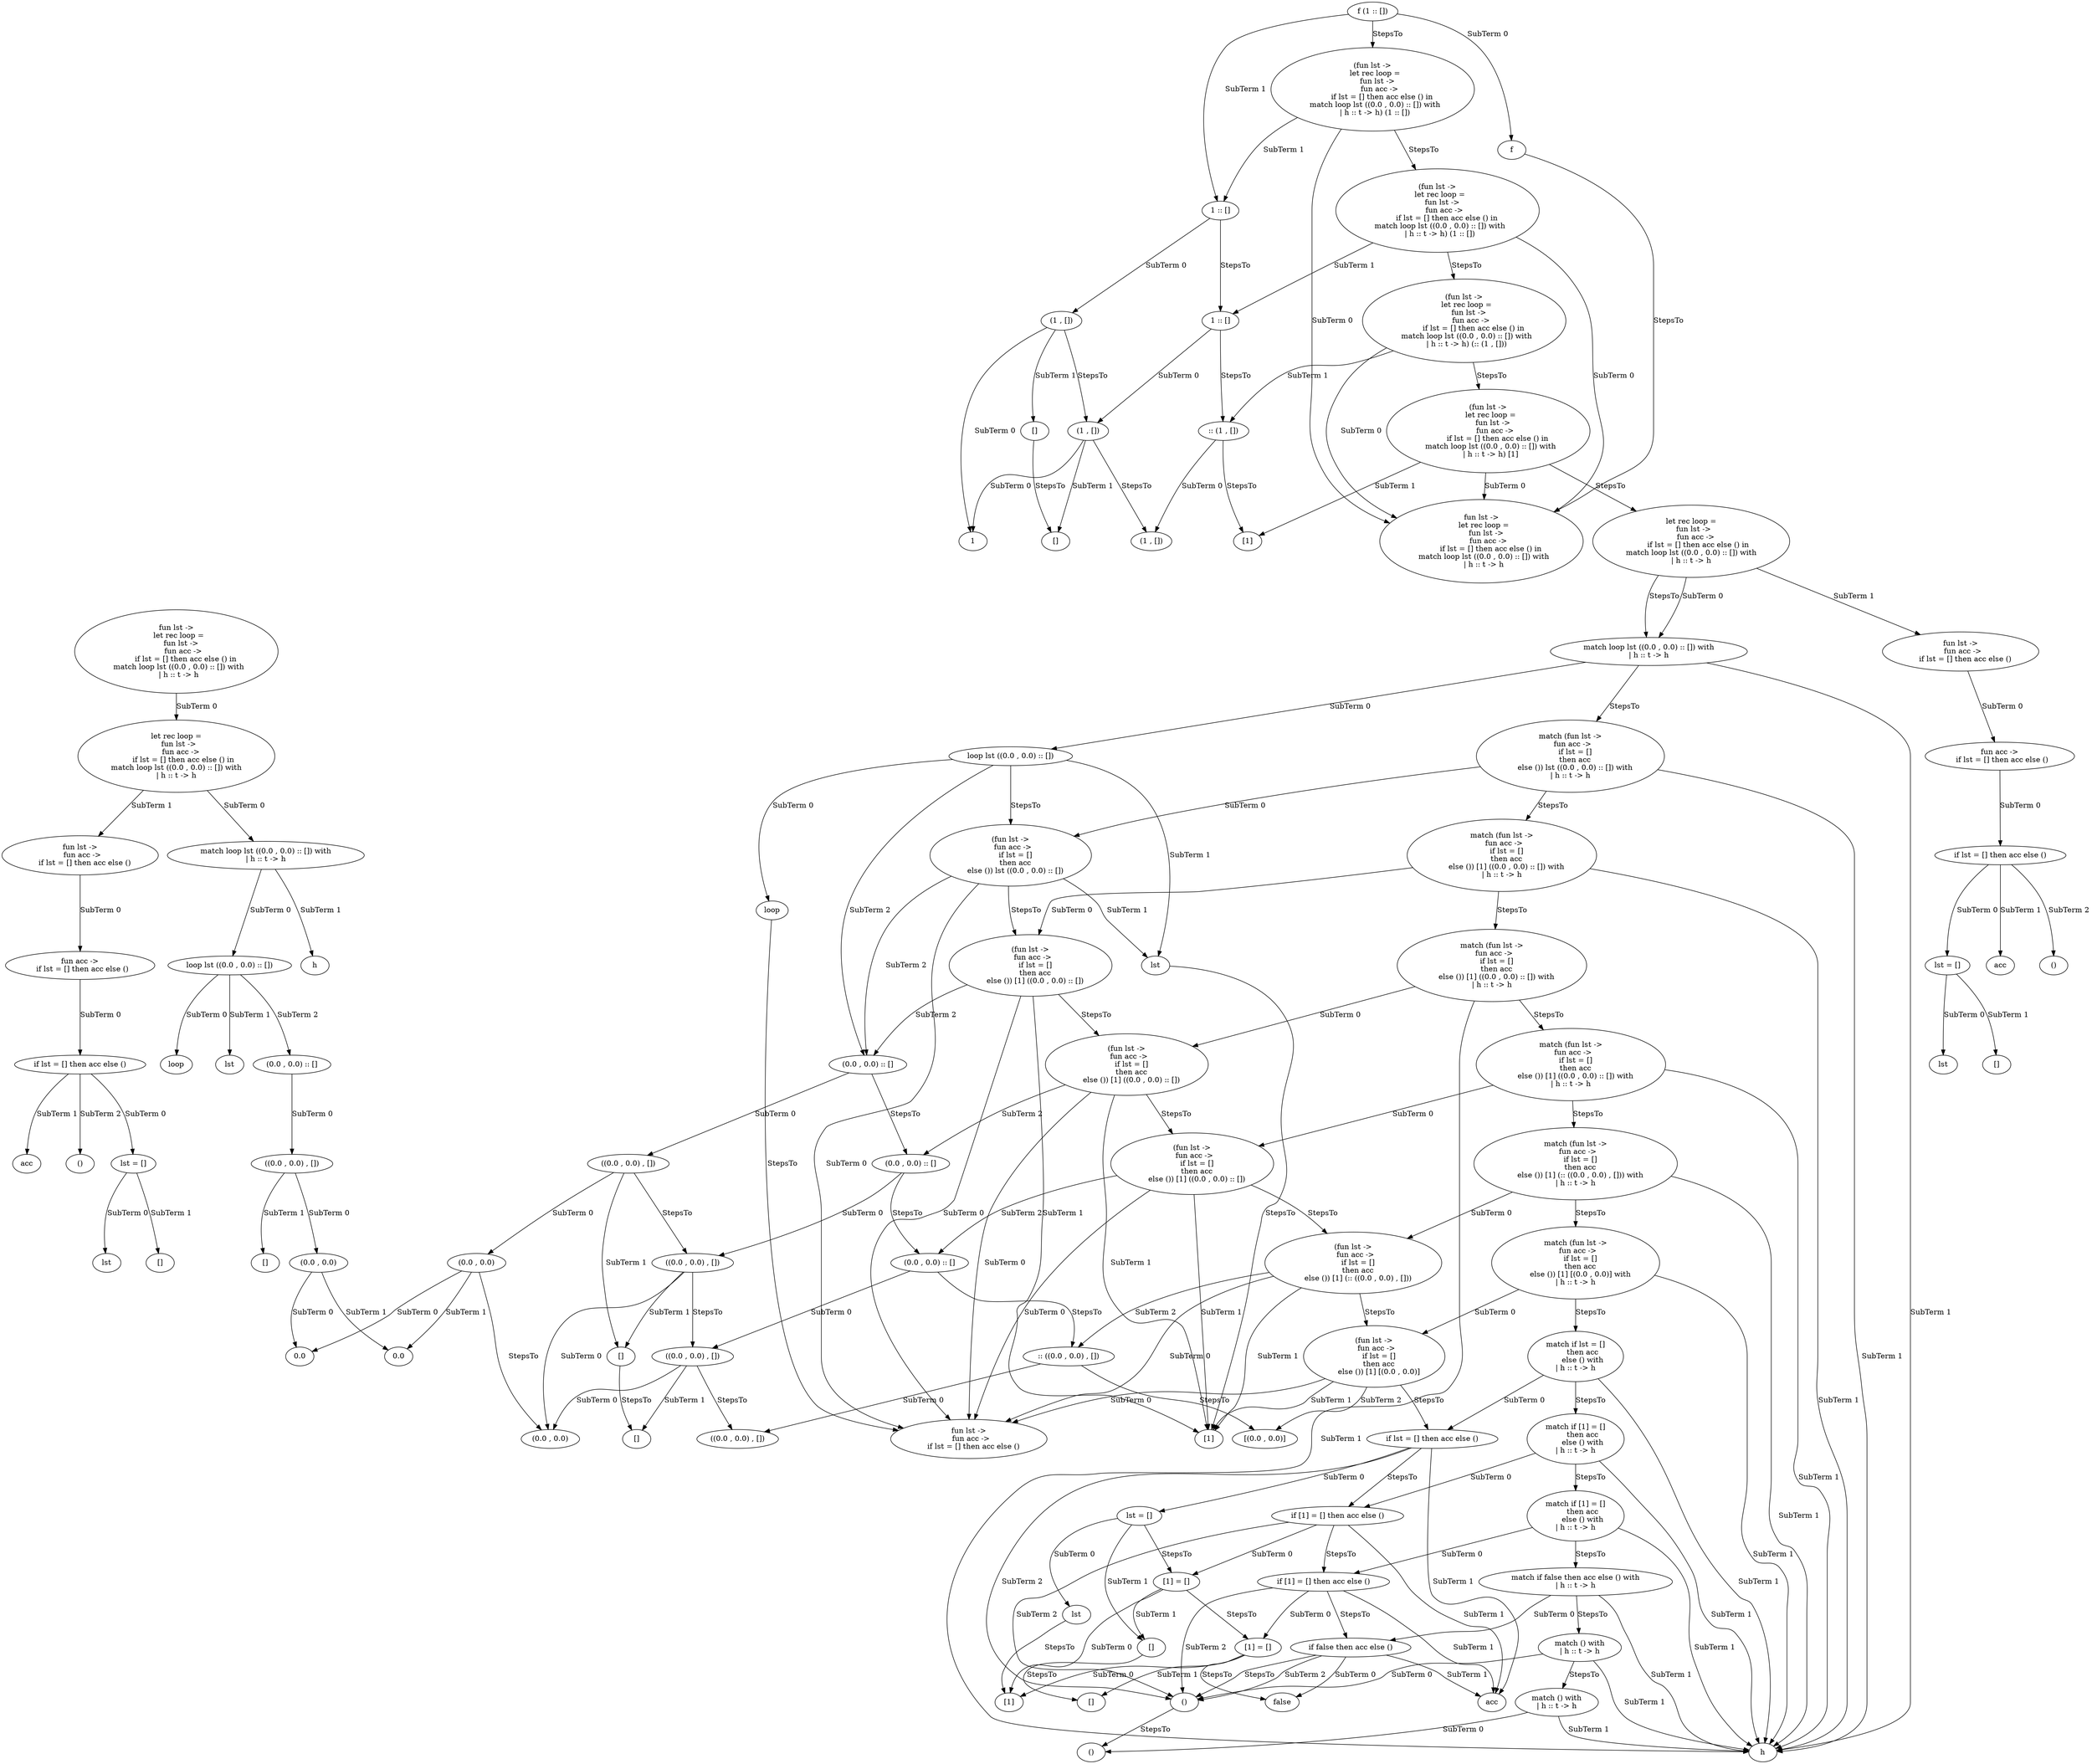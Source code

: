 digraph G {
u47[label="lst"];
u48[label="[]"];
u49[label="lst = []"];
u50[label="acc"];
u51[label="()"];
u52[label="if lst = [] then acc else ()"];
u53[label="fun acc ->\n  if lst = [] then acc else ()"];
u54[label="(0.0 , 0.0)"];
u55[label="[]"];
u56[label="((0.0 , 0.0) , [])"];
u57[label="loop"];
u58[label="lst"];
u59[label="(0.0 , 0.0) :: []"];
u60[label="loop lst ((0.0 , 0.0) :: [])"];
u61[label="h"];
u62[label="match loop lst ((0.0 , 0.0) :: []) with\n| h :: t -> h"];
u63[label="fun lst ->\n  fun acc ->\n    if lst = [] then acc else ()"];
u64[label="let rec loop =\n  fun lst ->\n    fun acc ->\n      if lst = [] then acc else () in\nmatch loop lst ((0.0 , 0.0) :: []) with\n| h :: t -> h"];
u65[label="fun lst ->\n  let rec loop =\n    fun lst ->\n      fun acc ->\n        if lst = [] then acc else () in\n  match loop lst ((0.0 , 0.0) :: []) with\n  | h :: t -> h"];
u66[label="f"];
u67[label="f (1 :: [])"];
u68[label="[]"];
u69[label="(1 , [])"];
u70[label="1"];
u71[label="[]"];
u72[label="1 :: []"];
u73[label="(fun lst ->\n  let rec loop =\n    fun lst ->\n      fun acc ->\n        if lst = [] then acc else () in\n  match loop lst ((0.0 , 0.0) :: []) with\n  | h :: t -> h) (1 :: [])"];
u74[label="(1 , [])"];
u75[label="1 :: []"];
u76[label="(1 , [])"];
u77[label="(fun lst ->\n  let rec loop =\n    fun lst ->\n      fun acc ->\n        if lst = [] then acc else () in\n  match loop lst ((0.0 , 0.0) :: []) with\n  | h :: t -> h) (1 :: [])"];
u78[label=":: (1 , [])"];
u79[label="(fun lst ->\n  let rec loop =\n    fun lst ->\n      fun acc ->\n        if lst = [] then acc else () in\n  match loop lst ((0.0 , 0.0) :: []) with\n  | h :: t -> h) (:: (1 , []))"];
u80[label="fun lst ->\n  let rec loop =\n    fun lst ->\n      fun acc ->\n        if lst = [] then acc else () in\n  match loop lst ((0.0 , 0.0) :: []) with\n  | h :: t -> h"];
u81[label="[1]"];
u82[label="lst"];
u83[label="[]"];
u84[label="lst = []"];
u85[label="acc"];
u86[label="()"];
u87[label="if lst = [] then acc else ()"];
u88[label="fun acc ->\n  if lst = [] then acc else ()"];
u89[label="0.0"];
u90[label="0.0"];
u91[label="(fun lst ->\n  let rec loop =\n    fun lst ->\n      fun acc ->\n        if lst = [] then acc else () in\n  match loop lst ((0.0 , 0.0) :: []) with\n  | h :: t -> h) [1]"];
u92[label="fun lst ->\n  fun acc ->\n    if lst = [] then acc else ()"];
u93[label="let rec loop =\n  fun lst ->\n    fun acc ->\n      if lst = [] then acc else () in\nmatch loop lst ((0.0 , 0.0) :: []) with\n| h :: t -> h"];
u94[label="loop"];
u95[label="loop lst ((0.0 , 0.0) :: [])"];
u96[label="match loop lst ((0.0 , 0.0) :: []) with\n| h :: t -> h"];
u97[label="lst"];
u98[label="(fun lst ->\n  fun acc ->\n    if lst = []\n    then acc\n    else ()) lst ((0.0 , 0.0) :: [])"];
u99[label="match (fun lst ->\n  fun acc ->\n    if lst = []\n    then acc\n    else ()) lst ((0.0 , 0.0) :: []) with\n| h :: t -> h"];
u100[label="(0.0 , 0.0)"];
u101[label="((0.0 , 0.0) , [])"];
u102[label="(0.0 , 0.0) :: []"];
u103[label="(fun lst ->\n  fun acc ->\n    if lst = []\n    then acc\n    else ()) [1] ((0.0 , 0.0) :: [])"];
u104[label="match (fun lst ->\n  fun acc ->\n    if lst = []\n    then acc\n    else ()) [1] ((0.0 , 0.0) :: []) with\n| h :: t -> h"];
u105[label="[]"];
u106[label="((0.0 , 0.0) , [])"];
u107[label="(0.0 , 0.0)"];
u108[label="[]"];
u109[label="(0.0 , 0.0) :: []"];
u110[label="(fun lst ->\n  fun acc ->\n    if lst = []\n    then acc\n    else ()) [1] ((0.0 , 0.0) :: [])"];
u111[label="match (fun lst ->\n  fun acc ->\n    if lst = []\n    then acc\n    else ()) [1] ((0.0 , 0.0) :: []) with\n| h :: t -> h"];
u112[label="((0.0 , 0.0) , [])"];
u113[label="(0.0 , 0.0) :: []"];
u114[label="((0.0 , 0.0) , [])"];
u115[label="(fun lst ->\n  fun acc ->\n    if lst = []\n    then acc\n    else ()) [1] ((0.0 , 0.0) :: [])"];
u116[label="match (fun lst ->\n  fun acc ->\n    if lst = []\n    then acc\n    else ()) [1] ((0.0 , 0.0) :: []) with\n| h :: t -> h"];
u117[label=":: ((0.0 , 0.0) , [])"];
u118[label="(fun lst ->\n  fun acc ->\n    if lst = []\n    then acc\n    else ()) [1] (:: ((0.0 , 0.0) , []))"];
u119[label="fun lst ->\n  fun acc ->\n    if lst = [] then acc else ()"];
u120[label="[1]"];
u121[label="[(0.0 , 0.0)]"];
u122[label="match (fun lst ->\n  fun acc ->\n    if lst = []\n    then acc\n    else ()) [1] (:: ((0.0 , 0.0) , [])) with\n| h :: t -> h"];
u123[label="(fun lst ->\n  fun acc ->\n    if lst = []\n    then acc\n    else ()) [1] [(0.0 , 0.0)]"];
u124[label="match (fun lst ->\n  fun acc ->\n    if lst = []\n    then acc\n    else ()) [1] [(0.0 , 0.0)] with\n| h :: t -> h"];
u125[label="lst"];
u126[label="lst = []"];
u127[label="if lst = [] then acc else ()"];
u128[label="match if lst = []\n      then acc\n      else () with\n| h :: t -> h"];
u129[label="[]"];
u130[label="[1] = []"];
u131[label="[1]"];
u132[label="[]"];
u133[label="if [1] = [] then acc else ()"];
u134[label="match if [1] = []\n      then acc\n      else () with\n| h :: t -> h"];
u135[label="[1] = []"];
u136[label="if [1] = [] then acc else ()"];
u137[label="false"];
u138[label="acc"];
u139[label="match if [1] = []\n      then acc\n      else () with\n| h :: t -> h"];
u140[label="if false then acc else ()"];
u141[label="match if false then acc else () with\n| h :: t -> h"];
u142[label="()"];
u143[label="match () with\n| h :: t -> h"];
u144[label="()"];
u145[label="h"];
u146[label="match () with\n| h :: t -> h"];
u49 -> u47[label="SubTerm 0"];
u49 -> u48[label="SubTerm 1"];
u52 -> u49[label="SubTerm 0"];
u52 -> u50[label="SubTerm 1"];
u52 -> u51[label="SubTerm 2"];
u53 -> u52[label="SubTerm 0"];
u54 -> u89[label="SubTerm 0"];
u54 -> u90[label="SubTerm 1"];
u56 -> u54[label="SubTerm 0"];
u56 -> u55[label="SubTerm 1"];
u59 -> u56[label="SubTerm 0"];
u60 -> u57[label="SubTerm 0"];
u60 -> u58[label="SubTerm 1"];
u60 -> u59[label="SubTerm 2"];
u62 -> u60[label="SubTerm 0"];
u62 -> u61[label="SubTerm 1"];
u63 -> u53[label="SubTerm 0"];
u64 -> u62[label="SubTerm 0"];
u64 -> u63[label="SubTerm 1"];
u65 -> u64[label="SubTerm 0"];
u66 -> u80[label="StepsTo"];
u67 -> u66[label="SubTerm 0"];
u67 -> u72[label="SubTerm 1"];
u67 -> u73[label="StepsTo"];
u68 -> u71[label="StepsTo"];
u69 -> u68[label="SubTerm 1"];
u69 -> u70[label="SubTerm 0"];
u69 -> u74[label="StepsTo"];
u72 -> u69[label="SubTerm 0"];
u72 -> u75[label="StepsTo"];
u73 -> u72[label="SubTerm 1"];
u73 -> u77[label="StepsTo"];
u73 -> u80[label="SubTerm 0"];
u74 -> u70[label="SubTerm 0"];
u74 -> u71[label="SubTerm 1"];
u74 -> u76[label="StepsTo"];
u75 -> u74[label="SubTerm 0"];
u75 -> u78[label="StepsTo"];
u77 -> u75[label="SubTerm 1"];
u77 -> u79[label="StepsTo"];
u77 -> u80[label="SubTerm 0"];
u78 -> u76[label="SubTerm 0"];
u78 -> u81[label="StepsTo"];
u79 -> u78[label="SubTerm 1"];
u79 -> u80[label="SubTerm 0"];
u79 -> u91[label="StepsTo"];
u84 -> u82[label="SubTerm 0"];
u84 -> u83[label="SubTerm 1"];
u87 -> u84[label="SubTerm 0"];
u87 -> u85[label="SubTerm 1"];
u87 -> u86[label="SubTerm 2"];
u88 -> u87[label="SubTerm 0"];
u91 -> u80[label="SubTerm 0"];
u91 -> u81[label="SubTerm 1"];
u91 -> u93[label="StepsTo"];
u92 -> u88[label="SubTerm 0"];
u93 -> u92[label="SubTerm 1"];
u93 -> u96[label="StepsTo"];
u93 -> u96[label="SubTerm 0"];
u94 -> u119[label="StepsTo"];
u95 -> u94[label="SubTerm 0"];
u95 -> u97[label="SubTerm 1"];
u95 -> u98[label="StepsTo"];
u95 -> u102[label="SubTerm 2"];
u96 -> u95[label="SubTerm 0"];
u96 -> u99[label="StepsTo"];
u96 -> u145[label="SubTerm 1"];
u97 -> u120[label="StepsTo"];
u98 -> u97[label="SubTerm 1"];
u98 -> u102[label="SubTerm 2"];
u98 -> u103[label="StepsTo"];
u98 -> u119[label="SubTerm 0"];
u99 -> u98[label="SubTerm 0"];
u99 -> u104[label="StepsTo"];
u99 -> u145[label="SubTerm 1"];
u100 -> u89[label="SubTerm 0"];
u100 -> u90[label="SubTerm 1"];
u100 -> u107[label="StepsTo"];
u101 -> u100[label="SubTerm 0"];
u101 -> u105[label="SubTerm 1"];
u101 -> u106[label="StepsTo"];
u102 -> u101[label="SubTerm 0"];
u102 -> u109[label="StepsTo"];
u103 -> u102[label="SubTerm 2"];
u103 -> u110[label="StepsTo"];
u103 -> u119[label="SubTerm 0"];
u103 -> u120[label="SubTerm 1"];
u104 -> u103[label="SubTerm 0"];
u104 -> u111[label="StepsTo"];
u104 -> u145[label="SubTerm 1"];
u105 -> u108[label="StepsTo"];
u106 -> u105[label="SubTerm 1"];
u106 -> u107[label="SubTerm 0"];
u106 -> u112[label="StepsTo"];
u109 -> u106[label="SubTerm 0"];
u109 -> u113[label="StepsTo"];
u110 -> u109[label="SubTerm 2"];
u110 -> u115[label="StepsTo"];
u110 -> u119[label="SubTerm 0"];
u110 -> u120[label="SubTerm 1"];
u111 -> u110[label="SubTerm 0"];
u111 -> u116[label="StepsTo"];
u111 -> u145[label="SubTerm 1"];
u112 -> u107[label="SubTerm 0"];
u112 -> u108[label="SubTerm 1"];
u112 -> u114[label="StepsTo"];
u113 -> u112[label="SubTerm 0"];
u113 -> u117[label="StepsTo"];
u115 -> u113[label="SubTerm 2"];
u115 -> u118[label="StepsTo"];
u115 -> u119[label="SubTerm 0"];
u115 -> u120[label="SubTerm 1"];
u116 -> u115[label="SubTerm 0"];
u116 -> u122[label="StepsTo"];
u116 -> u145[label="SubTerm 1"];
u117 -> u114[label="SubTerm 0"];
u117 -> u121[label="StepsTo"];
u118 -> u117[label="SubTerm 2"];
u118 -> u119[label="SubTerm 0"];
u118 -> u120[label="SubTerm 1"];
u118 -> u123[label="StepsTo"];
u122 -> u118[label="SubTerm 0"];
u122 -> u124[label="StepsTo"];
u122 -> u145[label="SubTerm 1"];
u123 -> u119[label="SubTerm 0"];
u123 -> u120[label="SubTerm 1"];
u123 -> u121[label="SubTerm 2"];
u123 -> u127[label="StepsTo"];
u124 -> u123[label="SubTerm 0"];
u124 -> u128[label="StepsTo"];
u124 -> u145[label="SubTerm 1"];
u125 -> u131[label="StepsTo"];
u126 -> u125[label="SubTerm 0"];
u126 -> u129[label="SubTerm 1"];
u126 -> u130[label="StepsTo"];
u127 -> u126[label="SubTerm 0"];
u127 -> u133[label="StepsTo"];
u127 -> u138[label="SubTerm 1"];
u127 -> u142[label="SubTerm 2"];
u128 -> u127[label="SubTerm 0"];
u128 -> u134[label="StepsTo"];
u128 -> u145[label="SubTerm 1"];
u129 -> u132[label="StepsTo"];
u130 -> u129[label="SubTerm 1"];
u130 -> u131[label="SubTerm 0"];
u130 -> u135[label="StepsTo"];
u133 -> u130[label="SubTerm 0"];
u133 -> u136[label="StepsTo"];
u133 -> u138[label="SubTerm 1"];
u133 -> u142[label="SubTerm 2"];
u134 -> u133[label="SubTerm 0"];
u134 -> u139[label="StepsTo"];
u134 -> u145[label="SubTerm 1"];
u135 -> u131[label="SubTerm 0"];
u135 -> u132[label="SubTerm 1"];
u135 -> u137[label="StepsTo"];
u136 -> u135[label="SubTerm 0"];
u136 -> u138[label="SubTerm 1"];
u136 -> u140[label="StepsTo"];
u136 -> u142[label="SubTerm 2"];
u139 -> u136[label="SubTerm 0"];
u139 -> u141[label="StepsTo"];
u139 -> u145[label="SubTerm 1"];
u140 -> u137[label="SubTerm 0"];
u140 -> u138[label="SubTerm 1"];
u140 -> u142[label="StepsTo"];
u140 -> u142[label="SubTerm 2"];
u141 -> u140[label="SubTerm 0"];
u141 -> u143[label="StepsTo"];
u141 -> u145[label="SubTerm 1"];
u142 -> u144[label="StepsTo"];
u143 -> u142[label="SubTerm 0"];
u143 -> u145[label="SubTerm 1"];
u143 -> u146[label="StepsTo"];
u146 -> u144[label="SubTerm 0"];
u146 -> u145[label="SubTerm 1"];

}
